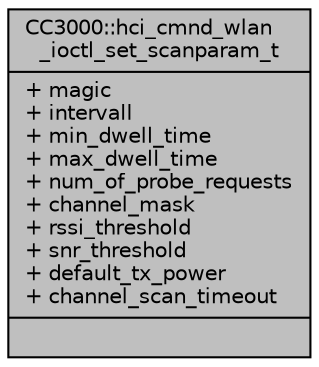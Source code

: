 digraph "CC3000::hci_cmnd_wlan_ioctl_set_scanparam_t"
{
  edge [fontname="Helvetica",fontsize="10",labelfontname="Helvetica",labelfontsize="10"];
  node [fontname="Helvetica",fontsize="10",shape=record];
  Node1 [label="{CC3000::hci_cmnd_wlan\l_ioctl_set_scanparam_t\n|+ magic\l+ intervall\l+ min_dwell_time\l+ max_dwell_time\l+ num_of_probe_requests\l+ channel_mask\l+ rssi_threshold\l+ snr_threshold\l+ default_tx_power\l+ channel_scan_timeout\l|}",height=0.2,width=0.4,color="black", fillcolor="grey75", style="filled", fontcolor="black"];
}
